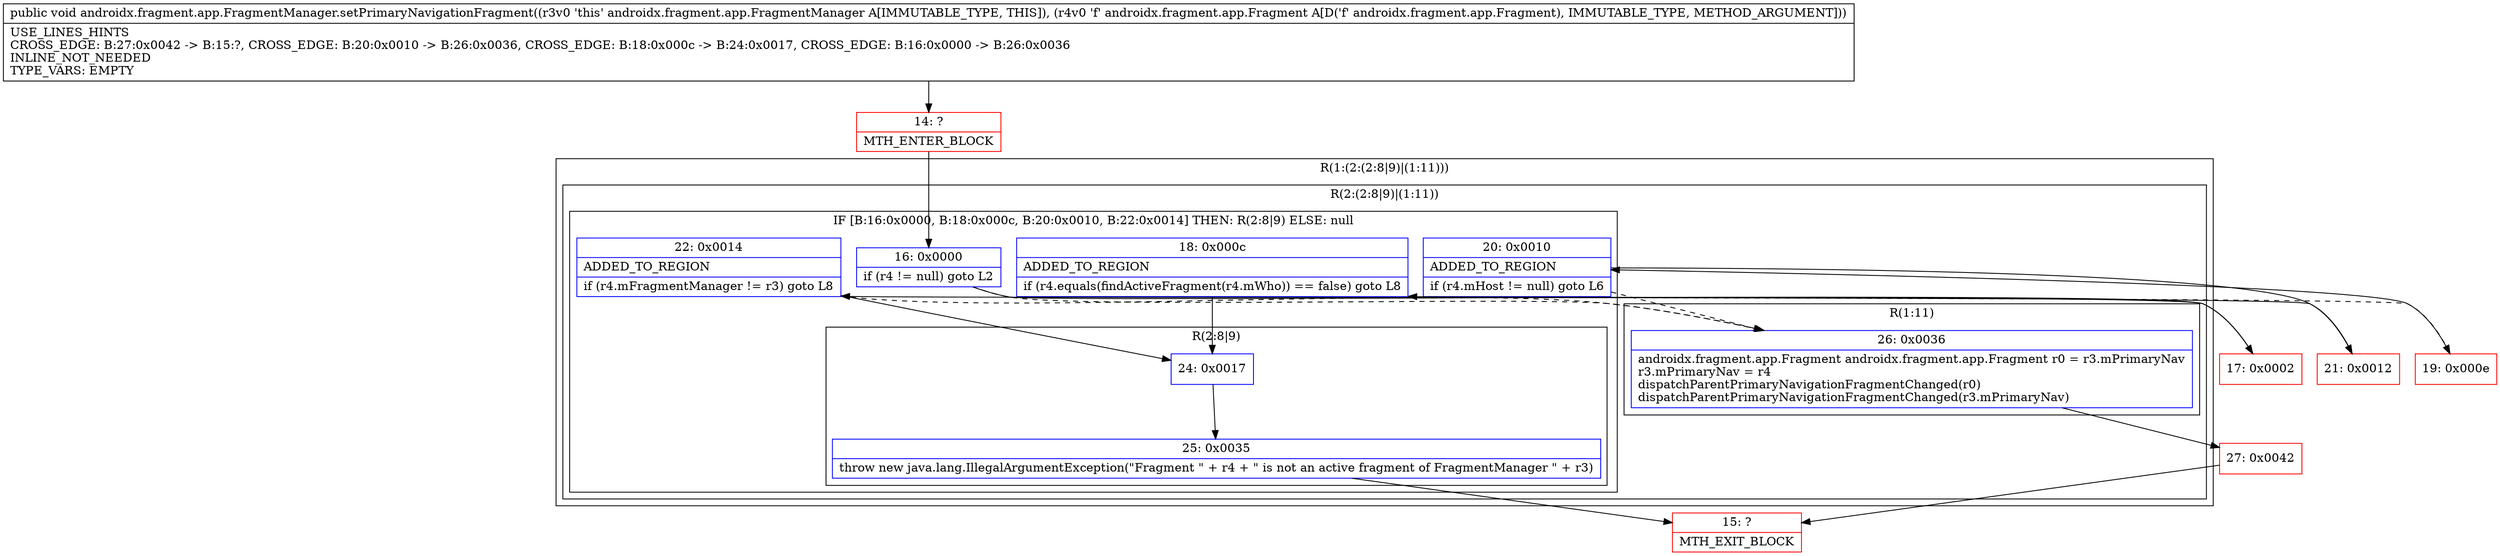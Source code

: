 digraph "CFG forandroidx.fragment.app.FragmentManager.setPrimaryNavigationFragment(Landroidx\/fragment\/app\/Fragment;)V" {
subgraph cluster_Region_948337634 {
label = "R(1:(2:(2:8|9)|(1:11)))";
node [shape=record,color=blue];
subgraph cluster_Region_1491292615 {
label = "R(2:(2:8|9)|(1:11))";
node [shape=record,color=blue];
subgraph cluster_IfRegion_2008179545 {
label = "IF [B:16:0x0000, B:18:0x000c, B:20:0x0010, B:22:0x0014] THEN: R(2:8|9) ELSE: null";
node [shape=record,color=blue];
Node_16 [shape=record,label="{16\:\ 0x0000|if (r4 != null) goto L2\l}"];
Node_18 [shape=record,label="{18\:\ 0x000c|ADDED_TO_REGION\l|if (r4.equals(findActiveFragment(r4.mWho)) == false) goto L8\l}"];
Node_20 [shape=record,label="{20\:\ 0x0010|ADDED_TO_REGION\l|if (r4.mHost != null) goto L6\l}"];
Node_22 [shape=record,label="{22\:\ 0x0014|ADDED_TO_REGION\l|if (r4.mFragmentManager != r3) goto L8\l}"];
subgraph cluster_Region_1701733180 {
label = "R(2:8|9)";
node [shape=record,color=blue];
Node_24 [shape=record,label="{24\:\ 0x0017}"];
Node_25 [shape=record,label="{25\:\ 0x0035|throw new java.lang.IllegalArgumentException(\"Fragment \" + r4 + \" is not an active fragment of FragmentManager \" + r3)\l}"];
}
}
subgraph cluster_Region_1544031374 {
label = "R(1:11)";
node [shape=record,color=blue];
Node_26 [shape=record,label="{26\:\ 0x0036|androidx.fragment.app.Fragment androidx.fragment.app.Fragment r0 = r3.mPrimaryNav\lr3.mPrimaryNav = r4\ldispatchParentPrimaryNavigationFragmentChanged(r0)\ldispatchParentPrimaryNavigationFragmentChanged(r3.mPrimaryNav)\l}"];
}
}
}
Node_14 [shape=record,color=red,label="{14\:\ ?|MTH_ENTER_BLOCK\l}"];
Node_17 [shape=record,color=red,label="{17\:\ 0x0002}"];
Node_19 [shape=record,color=red,label="{19\:\ 0x000e}"];
Node_21 [shape=record,color=red,label="{21\:\ 0x0012}"];
Node_15 [shape=record,color=red,label="{15\:\ ?|MTH_EXIT_BLOCK\l}"];
Node_27 [shape=record,color=red,label="{27\:\ 0x0042}"];
MethodNode[shape=record,label="{public void androidx.fragment.app.FragmentManager.setPrimaryNavigationFragment((r3v0 'this' androidx.fragment.app.FragmentManager A[IMMUTABLE_TYPE, THIS]), (r4v0 'f' androidx.fragment.app.Fragment A[D('f' androidx.fragment.app.Fragment), IMMUTABLE_TYPE, METHOD_ARGUMENT]))  | USE_LINES_HINTS\lCROSS_EDGE: B:27:0x0042 \-\> B:15:?, CROSS_EDGE: B:20:0x0010 \-\> B:26:0x0036, CROSS_EDGE: B:18:0x000c \-\> B:24:0x0017, CROSS_EDGE: B:16:0x0000 \-\> B:26:0x0036\lINLINE_NOT_NEEDED\lTYPE_VARS: EMPTY\l}"];
MethodNode -> Node_14;Node_16 -> Node_17;
Node_16 -> Node_26[style=dashed];
Node_18 -> Node_19[style=dashed];
Node_18 -> Node_24;
Node_20 -> Node_21;
Node_20 -> Node_26[style=dashed];
Node_22 -> Node_24;
Node_22 -> Node_26[style=dashed];
Node_24 -> Node_25;
Node_25 -> Node_15;
Node_26 -> Node_27;
Node_14 -> Node_16;
Node_17 -> Node_18;
Node_19 -> Node_20;
Node_21 -> Node_22;
Node_27 -> Node_15;
}

